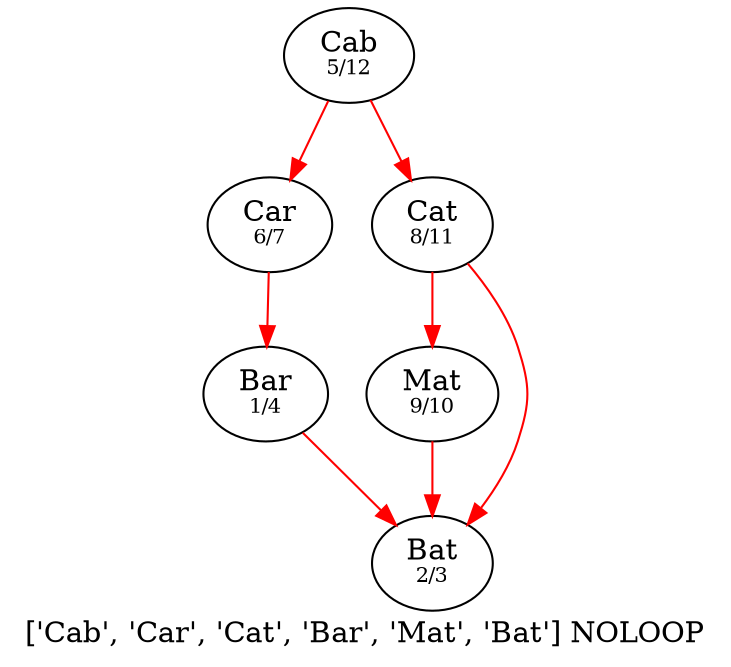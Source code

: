 digraph g {
label ="['Cab', 'Car', 'Cat', 'Bar', 'Mat', 'Bat'] NOLOOP"
Cab [label = <Cab<BR /><FONT POINT-SIZE="10">5/12</FONT>>]
Car [label = <Car<BR /><FONT POINT-SIZE="10">6/7</FONT>>]
Cat [label = <Cat<BR /><FONT POINT-SIZE="10">8/11</FONT>>]
Bar [label = <Bar<BR /><FONT POINT-SIZE="10">1/4</FONT>>]
Mat [label = <Mat<BR /><FONT POINT-SIZE="10">9/10</FONT>>]
Bat [label = <Bat<BR /><FONT POINT-SIZE="10">2/3</FONT>>]
	edge [color=red]		Bar->Bat
		Cab->Car
		Cab->Cat
		Car->Bar
		Mat->Bat
		Cat->Mat
		Cat->Bat
}